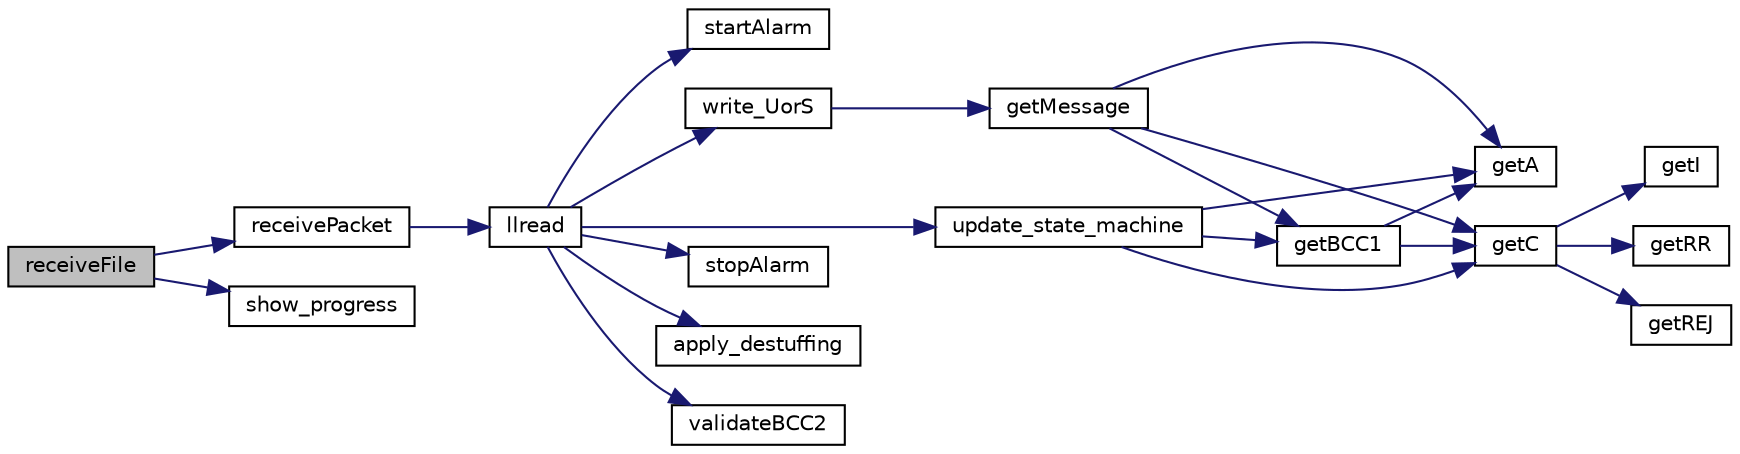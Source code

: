 digraph "receiveFile"
{
  edge [fontname="Helvetica",fontsize="10",labelfontname="Helvetica",labelfontsize="10"];
  node [fontname="Helvetica",fontsize="10",shape=record];
  rankdir="LR";
  Node1 [label="receiveFile",height=0.2,width=0.4,color="black", fillcolor="grey75", style="filled", fontcolor="black"];
  Node1 -> Node2 [color="midnightblue",fontsize="10",style="solid",fontname="Helvetica"];
  Node2 [label="receivePacket",height=0.2,width=0.4,color="black", fillcolor="white", style="filled",URL="$_app_protocol_8c.html#a9f88cc77297a74876f2da9d2d625a45a"];
  Node2 -> Node3 [color="midnightblue",fontsize="10",style="solid",fontname="Helvetica"];
  Node3 [label="llread",height=0.2,width=0.4,color="black", fillcolor="white", style="filled",URL="$_data_link_protocol_8c.html#a817ab883a4ff26223483ed9d739b8fd8"];
  Node3 -> Node4 [color="midnightblue",fontsize="10",style="solid",fontname="Helvetica"];
  Node4 [label="startAlarm",height=0.2,width=0.4,color="black", fillcolor="white", style="filled",URL="$_data_link_protocol_8c.html#a49297b2b7505288d30cfe8a7e5ed19eb"];
  Node3 -> Node5 [color="midnightblue",fontsize="10",style="solid",fontname="Helvetica"];
  Node5 [label="update_state_machine",height=0.2,width=0.4,color="black", fillcolor="white", style="filled",URL="$_data_link_protocol_8c.html#ae6b9522ed0e0617707ec39205ac3d66b"];
  Node5 -> Node6 [color="midnightblue",fontsize="10",style="solid",fontname="Helvetica"];
  Node6 [label="getA",height=0.2,width=0.4,color="black", fillcolor="white", style="filled",URL="$_data_link_protocol_8c.html#a6a7b7f464b479f94feff8d9a00b18641"];
  Node5 -> Node7 [color="midnightblue",fontsize="10",style="solid",fontname="Helvetica"];
  Node7 [label="getC",height=0.2,width=0.4,color="black", fillcolor="white", style="filled",URL="$_data_link_protocol_8c.html#aaa901ccedf05fba90552bdacbd11d3e9"];
  Node7 -> Node8 [color="midnightblue",fontsize="10",style="solid",fontname="Helvetica"];
  Node8 [label="getI",height=0.2,width=0.4,color="black", fillcolor="white", style="filled",URL="$_data_link_protocol_8c.html#a1e4dbedff6dab62b362ac8ce0c34db2b"];
  Node7 -> Node9 [color="midnightblue",fontsize="10",style="solid",fontname="Helvetica"];
  Node9 [label="getRR",height=0.2,width=0.4,color="black", fillcolor="white", style="filled",URL="$_data_link_protocol_8c.html#a61563a2133275f81530af205df721370"];
  Node7 -> Node10 [color="midnightblue",fontsize="10",style="solid",fontname="Helvetica"];
  Node10 [label="getREJ",height=0.2,width=0.4,color="black", fillcolor="white", style="filled",URL="$_data_link_protocol_8c.html#abaa3708a048ddc5767862379efc6a548"];
  Node5 -> Node11 [color="midnightblue",fontsize="10",style="solid",fontname="Helvetica"];
  Node11 [label="getBCC1",height=0.2,width=0.4,color="black", fillcolor="white", style="filled",URL="$_data_link_protocol_8c.html#afa532baada4350c6ed5b8193170b419d"];
  Node11 -> Node6 [color="midnightblue",fontsize="10",style="solid",fontname="Helvetica"];
  Node11 -> Node7 [color="midnightblue",fontsize="10",style="solid",fontname="Helvetica"];
  Node3 -> Node12 [color="midnightblue",fontsize="10",style="solid",fontname="Helvetica"];
  Node12 [label="stopAlarm",height=0.2,width=0.4,color="black", fillcolor="white", style="filled",URL="$_data_link_protocol_8c.html#a7ae58fc4d576671de97e4eab7d92d8ce"];
  Node3 -> Node13 [color="midnightblue",fontsize="10",style="solid",fontname="Helvetica"];
  Node13 [label="apply_destuffing",height=0.2,width=0.4,color="black", fillcolor="white", style="filled",URL="$_data_link_protocol_8c.html#ae36e00d7a30049b1b576c2ade31f6544"];
  Node3 -> Node14 [color="midnightblue",fontsize="10",style="solid",fontname="Helvetica"];
  Node14 [label="validateBCC2",height=0.2,width=0.4,color="black", fillcolor="white", style="filled",URL="$_data_link_protocol_8c.html#a8cc2689cf337466f422f4c3647b6b558"];
  Node3 -> Node15 [color="midnightblue",fontsize="10",style="solid",fontname="Helvetica"];
  Node15 [label="write_UorS",height=0.2,width=0.4,color="black", fillcolor="white", style="filled",URL="$_data_link_protocol_8c.html#a91dbcb5921f187a9984cc67ea03398fc"];
  Node15 -> Node16 [color="midnightblue",fontsize="10",style="solid",fontname="Helvetica"];
  Node16 [label="getMessage",height=0.2,width=0.4,color="black", fillcolor="white", style="filled",URL="$_data_link_protocol_8c.html#a15fda084e7c867a3bbec56c610d51328"];
  Node16 -> Node6 [color="midnightblue",fontsize="10",style="solid",fontname="Helvetica"];
  Node16 -> Node7 [color="midnightblue",fontsize="10",style="solid",fontname="Helvetica"];
  Node16 -> Node11 [color="midnightblue",fontsize="10",style="solid",fontname="Helvetica"];
  Node1 -> Node17 [color="midnightblue",fontsize="10",style="solid",fontname="Helvetica"];
  Node17 [label="show_progress",height=0.2,width=0.4,color="black", fillcolor="white", style="filled",URL="$_app_protocol_8c.html#a5e7b721b0e6dfd145cd681f4fcc6563f"];
}
